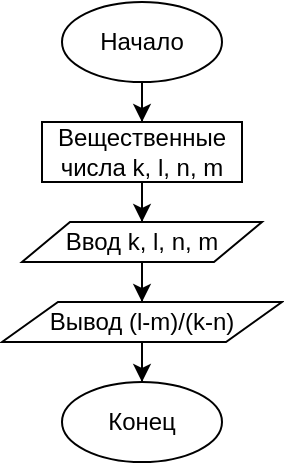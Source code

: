 <mxfile version="13.1.14"><diagram id="Hsi1N0cberL_-BoPGEi5" name="Page-1"><mxGraphModel dx="635" dy="253" grid="1" gridSize="10" guides="1" tooltips="1" connect="1" arrows="1" fold="1" page="1" pageScale="1" pageWidth="850" pageHeight="1100" math="0" shadow="0"><root><mxCell id="0"/><mxCell id="1" parent="0"/><mxCell id="LDhQOHuRyV1jIk14AgpL-1318" style="edgeStyle=orthogonalEdgeStyle;rounded=0;orthogonalLoop=1;jettySize=auto;html=1;entryX=0.5;entryY=0;entryDx=0;entryDy=0;" edge="1" parent="1" source="LDhQOHuRyV1jIk14AgpL-1319" target="LDhQOHuRyV1jIk14AgpL-1324"><mxGeometry relative="1" as="geometry"/></mxCell><mxCell id="LDhQOHuRyV1jIk14AgpL-1319" value="Начало" style="ellipse;whiteSpace=wrap;html=1;" vertex="1" parent="1"><mxGeometry x="280" y="280" width="80" height="40" as="geometry"/></mxCell><mxCell id="LDhQOHuRyV1jIk14AgpL-1320" style="edgeStyle=orthogonalEdgeStyle;rounded=0;orthogonalLoop=1;jettySize=auto;html=1;entryX=0.5;entryY=0;entryDx=0;entryDy=0;" edge="1" parent="1" source="LDhQOHuRyV1jIk14AgpL-1321" target="LDhQOHuRyV1jIk14AgpL-1322"><mxGeometry relative="1" as="geometry"/></mxCell><mxCell id="LDhQOHuRyV1jIk14AgpL-1321" value="Вывод (l-m)/(k-n)" style="shape=parallelogram;perimeter=parallelogramPerimeter;whiteSpace=wrap;html=1;" vertex="1" parent="1"><mxGeometry x="250" y="430" width="140" height="20" as="geometry"/></mxCell><mxCell id="LDhQOHuRyV1jIk14AgpL-1322" value="Конец" style="ellipse;whiteSpace=wrap;html=1;" vertex="1" parent="1"><mxGeometry x="280" y="470" width="80" height="40" as="geometry"/></mxCell><mxCell id="LDhQOHuRyV1jIk14AgpL-1323" style="edgeStyle=orthogonalEdgeStyle;rounded=0;orthogonalLoop=1;jettySize=auto;html=1;" edge="1" parent="1" source="LDhQOHuRyV1jIk14AgpL-1324" target="LDhQOHuRyV1jIk14AgpL-1326"><mxGeometry relative="1" as="geometry"/></mxCell><mxCell id="LDhQOHuRyV1jIk14AgpL-1324" value="Вещественные числа&amp;nbsp;k, l, n, m" style="rounded=0;whiteSpace=wrap;html=1;" vertex="1" parent="1"><mxGeometry x="270" y="340" width="100" height="30" as="geometry"/></mxCell><mxCell id="LDhQOHuRyV1jIk14AgpL-1325" style="edgeStyle=orthogonalEdgeStyle;rounded=0;orthogonalLoop=1;jettySize=auto;html=1;entryX=0.5;entryY=0;entryDx=0;entryDy=0;" edge="1" parent="1" source="LDhQOHuRyV1jIk14AgpL-1326" target="LDhQOHuRyV1jIk14AgpL-1321"><mxGeometry relative="1" as="geometry"/></mxCell><mxCell id="LDhQOHuRyV1jIk14AgpL-1326" value="Ввод&amp;nbsp;k, l, n, m" style="shape=parallelogram;perimeter=parallelogramPerimeter;whiteSpace=wrap;html=1;" vertex="1" parent="1"><mxGeometry x="260" y="390" width="120" height="20" as="geometry"/></mxCell></root></mxGraphModel></diagram></mxfile>